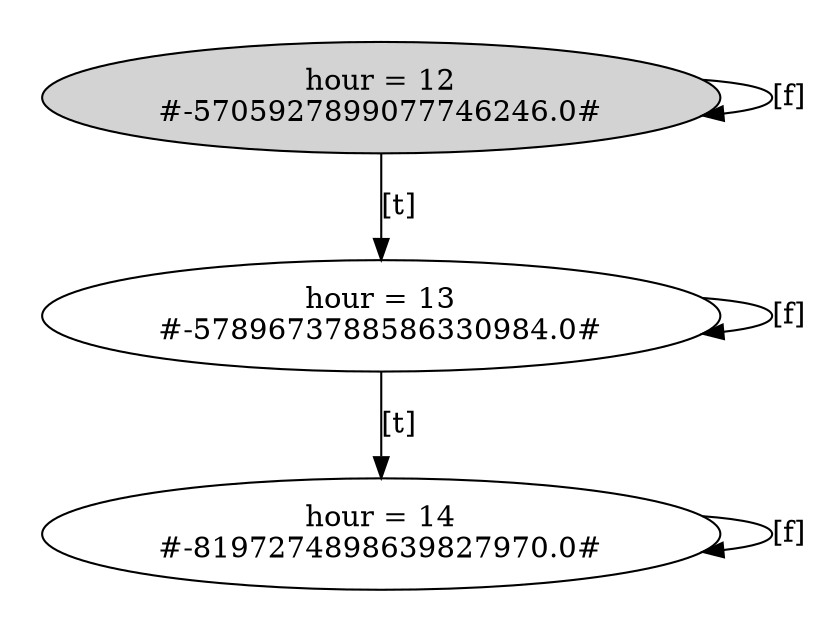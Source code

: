 digraph DiskGraph {
nodesep=0.35;
subgraph cluster_graph {
color="white";
"-5705927899077746246.0" [style = filled] [label="hour = 12
#-5705927899077746246.0#"]
"-5705927899077746246.0" -> "-5789673788586330984.0" [label="[t]"];
"-5789673788586330984.0" [label="hour = 13
#-5789673788586330984.0#"];
"-5705927899077746246.0" -> "-5705927899077746246.0" [label="[f]"];
"-5705927899077746246.0" [label="hour = 12
#-5705927899077746246.0#"];
"-5789673788586330984.0" -> "-5789673788586330984.0" [label="[f]"];
"-5789673788586330984.0" [label="hour = 13
#-5789673788586330984.0#"];
"-5789673788586330984.0" -> "-8197274898639827970.0" [label="[t]"];
"-8197274898639827970.0" [label="hour = 14
#-8197274898639827970.0#"];
"-8197274898639827970.0" -> "-8197274898639827970.0" [label="[f]"];
"-8197274898639827970.0" [label="hour = 14
#-8197274898639827970.0#"];
}
}